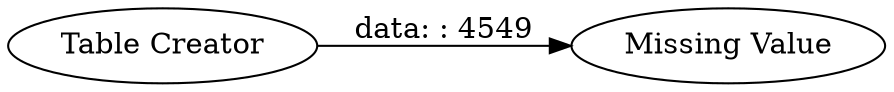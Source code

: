 digraph {
	"8223695290631538466_1" [label="Table Creator"]
	"8223695290631538466_2" [label="Missing Value"]
	"8223695290631538466_1" -> "8223695290631538466_2" [label="data: : 4549"]
	rankdir=LR
}
